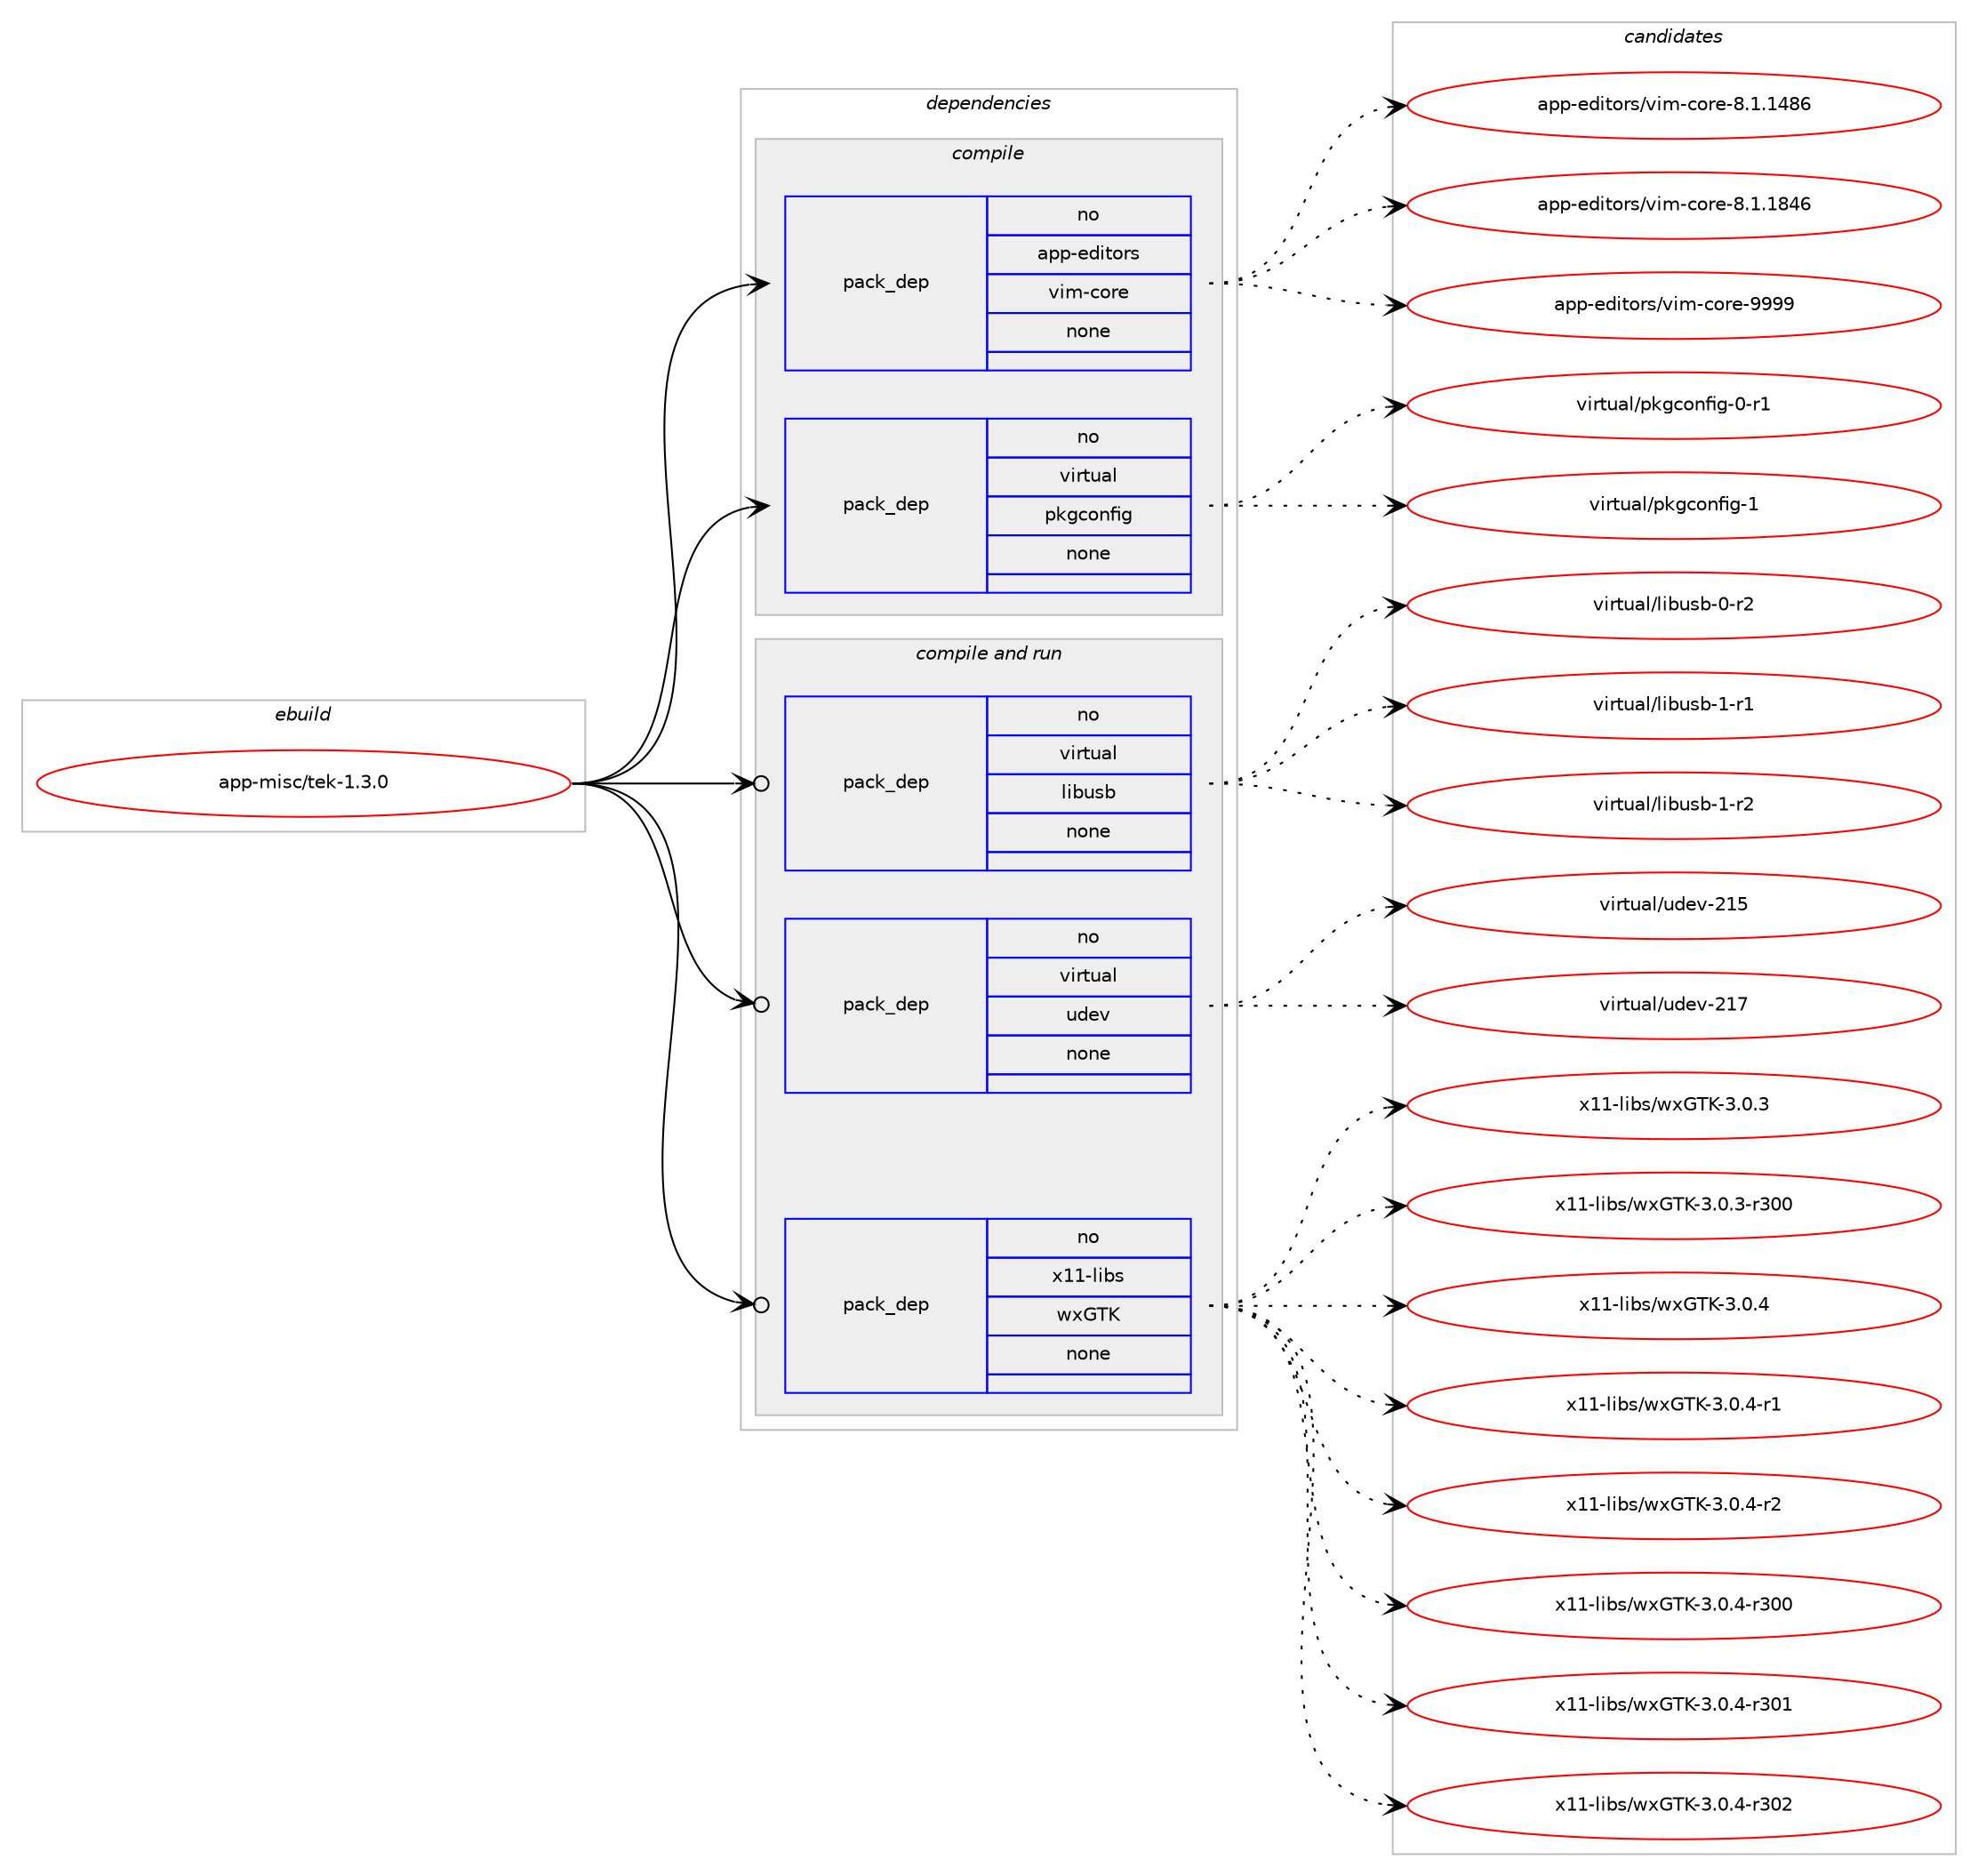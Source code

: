 digraph prolog {

# *************
# Graph options
# *************

newrank=true;
concentrate=true;
compound=true;
graph [rankdir=LR,fontname=Helvetica,fontsize=10,ranksep=1.5];#, ranksep=2.5, nodesep=0.2];
edge  [arrowhead=vee];
node  [fontname=Helvetica,fontsize=10];

# **********
# The ebuild
# **********

subgraph cluster_leftcol {
color=gray;
rank=same;
label=<<i>ebuild</i>>;
id [label="app-misc/tek-1.3.0", color=red, width=4, href="../app-misc/tek-1.3.0.svg"];
}

# ****************
# The dependencies
# ****************

subgraph cluster_midcol {
color=gray;
label=<<i>dependencies</i>>;
subgraph cluster_compile {
fillcolor="#eeeeee";
style=filled;
label=<<i>compile</i>>;
subgraph pack371914 {
dependency500474 [label=<<TABLE BORDER="0" CELLBORDER="1" CELLSPACING="0" CELLPADDING="4" WIDTH="220"><TR><TD ROWSPAN="6" CELLPADDING="30">pack_dep</TD></TR><TR><TD WIDTH="110">no</TD></TR><TR><TD>app-editors</TD></TR><TR><TD>vim-core</TD></TR><TR><TD>none</TD></TR><TR><TD></TD></TR></TABLE>>, shape=none, color=blue];
}
id:e -> dependency500474:w [weight=20,style="solid",arrowhead="vee"];
subgraph pack371915 {
dependency500475 [label=<<TABLE BORDER="0" CELLBORDER="1" CELLSPACING="0" CELLPADDING="4" WIDTH="220"><TR><TD ROWSPAN="6" CELLPADDING="30">pack_dep</TD></TR><TR><TD WIDTH="110">no</TD></TR><TR><TD>virtual</TD></TR><TR><TD>pkgconfig</TD></TR><TR><TD>none</TD></TR><TR><TD></TD></TR></TABLE>>, shape=none, color=blue];
}
id:e -> dependency500475:w [weight=20,style="solid",arrowhead="vee"];
}
subgraph cluster_compileandrun {
fillcolor="#eeeeee";
style=filled;
label=<<i>compile and run</i>>;
subgraph pack371916 {
dependency500476 [label=<<TABLE BORDER="0" CELLBORDER="1" CELLSPACING="0" CELLPADDING="4" WIDTH="220"><TR><TD ROWSPAN="6" CELLPADDING="30">pack_dep</TD></TR><TR><TD WIDTH="110">no</TD></TR><TR><TD>virtual</TD></TR><TR><TD>libusb</TD></TR><TR><TD>none</TD></TR><TR><TD></TD></TR></TABLE>>, shape=none, color=blue];
}
id:e -> dependency500476:w [weight=20,style="solid",arrowhead="odotvee"];
subgraph pack371917 {
dependency500477 [label=<<TABLE BORDER="0" CELLBORDER="1" CELLSPACING="0" CELLPADDING="4" WIDTH="220"><TR><TD ROWSPAN="6" CELLPADDING="30">pack_dep</TD></TR><TR><TD WIDTH="110">no</TD></TR><TR><TD>virtual</TD></TR><TR><TD>udev</TD></TR><TR><TD>none</TD></TR><TR><TD></TD></TR></TABLE>>, shape=none, color=blue];
}
id:e -> dependency500477:w [weight=20,style="solid",arrowhead="odotvee"];
subgraph pack371918 {
dependency500478 [label=<<TABLE BORDER="0" CELLBORDER="1" CELLSPACING="0" CELLPADDING="4" WIDTH="220"><TR><TD ROWSPAN="6" CELLPADDING="30">pack_dep</TD></TR><TR><TD WIDTH="110">no</TD></TR><TR><TD>x11-libs</TD></TR><TR><TD>wxGTK</TD></TR><TR><TD>none</TD></TR><TR><TD></TD></TR></TABLE>>, shape=none, color=blue];
}
id:e -> dependency500478:w [weight=20,style="solid",arrowhead="odotvee"];
}
subgraph cluster_run {
fillcolor="#eeeeee";
style=filled;
label=<<i>run</i>>;
}
}

# **************
# The candidates
# **************

subgraph cluster_choices {
rank=same;
color=gray;
label=<<i>candidates</i>>;

subgraph choice371914 {
color=black;
nodesep=1;
choice9711211245101100105116111114115471181051094599111114101455646494649525654 [label="app-editors/vim-core-8.1.1486", color=red, width=4,href="../app-editors/vim-core-8.1.1486.svg"];
choice9711211245101100105116111114115471181051094599111114101455646494649565254 [label="app-editors/vim-core-8.1.1846", color=red, width=4,href="../app-editors/vim-core-8.1.1846.svg"];
choice97112112451011001051161111141154711810510945991111141014557575757 [label="app-editors/vim-core-9999", color=red, width=4,href="../app-editors/vim-core-9999.svg"];
dependency500474:e -> choice9711211245101100105116111114115471181051094599111114101455646494649525654:w [style=dotted,weight="100"];
dependency500474:e -> choice9711211245101100105116111114115471181051094599111114101455646494649565254:w [style=dotted,weight="100"];
dependency500474:e -> choice97112112451011001051161111141154711810510945991111141014557575757:w [style=dotted,weight="100"];
}
subgraph choice371915 {
color=black;
nodesep=1;
choice11810511411611797108471121071039911111010210510345484511449 [label="virtual/pkgconfig-0-r1", color=red, width=4,href="../virtual/pkgconfig-0-r1.svg"];
choice1181051141161179710847112107103991111101021051034549 [label="virtual/pkgconfig-1", color=red, width=4,href="../virtual/pkgconfig-1.svg"];
dependency500475:e -> choice11810511411611797108471121071039911111010210510345484511449:w [style=dotted,weight="100"];
dependency500475:e -> choice1181051141161179710847112107103991111101021051034549:w [style=dotted,weight="100"];
}
subgraph choice371916 {
color=black;
nodesep=1;
choice1181051141161179710847108105981171159845484511450 [label="virtual/libusb-0-r2", color=red, width=4,href="../virtual/libusb-0-r2.svg"];
choice1181051141161179710847108105981171159845494511449 [label="virtual/libusb-1-r1", color=red, width=4,href="../virtual/libusb-1-r1.svg"];
choice1181051141161179710847108105981171159845494511450 [label="virtual/libusb-1-r2", color=red, width=4,href="../virtual/libusb-1-r2.svg"];
dependency500476:e -> choice1181051141161179710847108105981171159845484511450:w [style=dotted,weight="100"];
dependency500476:e -> choice1181051141161179710847108105981171159845494511449:w [style=dotted,weight="100"];
dependency500476:e -> choice1181051141161179710847108105981171159845494511450:w [style=dotted,weight="100"];
}
subgraph choice371917 {
color=black;
nodesep=1;
choice118105114116117971084711710010111845504953 [label="virtual/udev-215", color=red, width=4,href="../virtual/udev-215.svg"];
choice118105114116117971084711710010111845504955 [label="virtual/udev-217", color=red, width=4,href="../virtual/udev-217.svg"];
dependency500477:e -> choice118105114116117971084711710010111845504953:w [style=dotted,weight="100"];
dependency500477:e -> choice118105114116117971084711710010111845504955:w [style=dotted,weight="100"];
}
subgraph choice371918 {
color=black;
nodesep=1;
choice1204949451081059811547119120718475455146484651 [label="x11-libs/wxGTK-3.0.3", color=red, width=4,href="../x11-libs/wxGTK-3.0.3.svg"];
choice120494945108105981154711912071847545514648465145114514848 [label="x11-libs/wxGTK-3.0.3-r300", color=red, width=4,href="../x11-libs/wxGTK-3.0.3-r300.svg"];
choice1204949451081059811547119120718475455146484652 [label="x11-libs/wxGTK-3.0.4", color=red, width=4,href="../x11-libs/wxGTK-3.0.4.svg"];
choice12049494510810598115471191207184754551464846524511449 [label="x11-libs/wxGTK-3.0.4-r1", color=red, width=4,href="../x11-libs/wxGTK-3.0.4-r1.svg"];
choice12049494510810598115471191207184754551464846524511450 [label="x11-libs/wxGTK-3.0.4-r2", color=red, width=4,href="../x11-libs/wxGTK-3.0.4-r2.svg"];
choice120494945108105981154711912071847545514648465245114514848 [label="x11-libs/wxGTK-3.0.4-r300", color=red, width=4,href="../x11-libs/wxGTK-3.0.4-r300.svg"];
choice120494945108105981154711912071847545514648465245114514849 [label="x11-libs/wxGTK-3.0.4-r301", color=red, width=4,href="../x11-libs/wxGTK-3.0.4-r301.svg"];
choice120494945108105981154711912071847545514648465245114514850 [label="x11-libs/wxGTK-3.0.4-r302", color=red, width=4,href="../x11-libs/wxGTK-3.0.4-r302.svg"];
dependency500478:e -> choice1204949451081059811547119120718475455146484651:w [style=dotted,weight="100"];
dependency500478:e -> choice120494945108105981154711912071847545514648465145114514848:w [style=dotted,weight="100"];
dependency500478:e -> choice1204949451081059811547119120718475455146484652:w [style=dotted,weight="100"];
dependency500478:e -> choice12049494510810598115471191207184754551464846524511449:w [style=dotted,weight="100"];
dependency500478:e -> choice12049494510810598115471191207184754551464846524511450:w [style=dotted,weight="100"];
dependency500478:e -> choice120494945108105981154711912071847545514648465245114514848:w [style=dotted,weight="100"];
dependency500478:e -> choice120494945108105981154711912071847545514648465245114514849:w [style=dotted,weight="100"];
dependency500478:e -> choice120494945108105981154711912071847545514648465245114514850:w [style=dotted,weight="100"];
}
}

}
